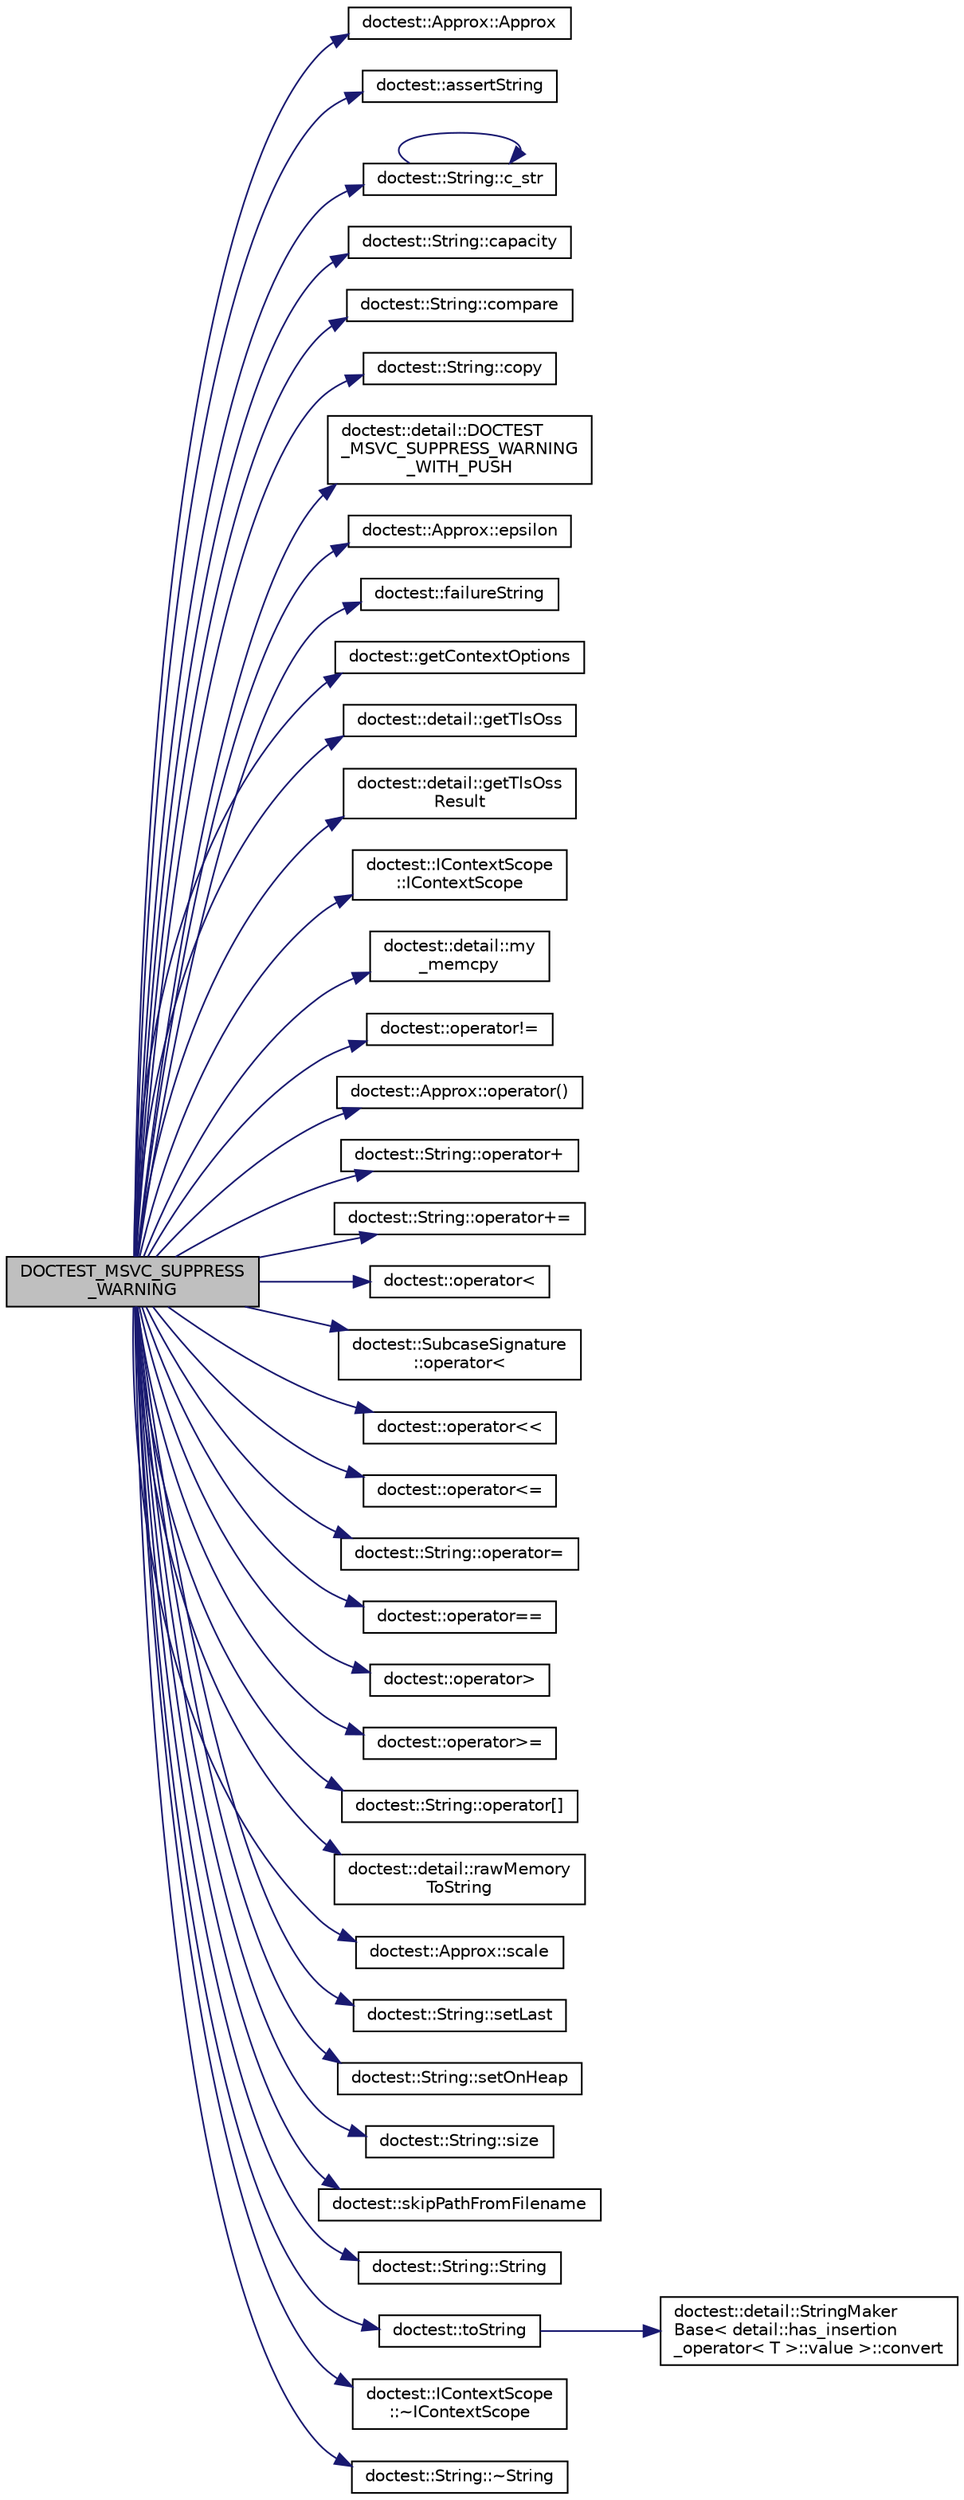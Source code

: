 digraph "DOCTEST_MSVC_SUPPRESS_WARNING"
{
 // LATEX_PDF_SIZE
  edge [fontname="Helvetica",fontsize="10",labelfontname="Helvetica",labelfontsize="10"];
  node [fontname="Helvetica",fontsize="10",shape=record];
  rankdir="LR";
  Node1 [label="DOCTEST_MSVC_SUPPRESS\l_WARNING",height=0.2,width=0.4,color="black", fillcolor="grey75", style="filled", fontcolor="black",tooltip=" "];
  Node1 -> Node2 [color="midnightblue",fontsize="10",style="solid",fontname="Helvetica"];
  Node2 [label="doctest::Approx::Approx",height=0.2,width=0.4,color="black", fillcolor="white", style="filled",URL="$classdoctest_1_1_approx.html#a86f0d1b44c1cf095697f23ccdab00802",tooltip=" "];
  Node1 -> Node3 [color="midnightblue",fontsize="10",style="solid",fontname="Helvetica"];
  Node3 [label="doctest::assertString",height=0.2,width=0.4,color="black", fillcolor="white", style="filled",URL="$namespacedoctest.html#ab56f4f5033407b30858e190309901ff2",tooltip=" "];
  Node1 -> Node4 [color="midnightblue",fontsize="10",style="solid",fontname="Helvetica"];
  Node4 [label="doctest::String::c_str",height=0.2,width=0.4,color="black", fillcolor="white", style="filled",URL="$classdoctest_1_1_string.html#a607c6977b193fecf29622110e6081625",tooltip=" "];
  Node4 -> Node4 [color="midnightblue",fontsize="10",style="solid",fontname="Helvetica"];
  Node1 -> Node5 [color="midnightblue",fontsize="10",style="solid",fontname="Helvetica"];
  Node5 [label="doctest::String::capacity",height=0.2,width=0.4,color="black", fillcolor="white", style="filled",URL="$classdoctest_1_1_string.html#adad8703f08950d173d2cb1426391fcdf",tooltip=" "];
  Node1 -> Node6 [color="midnightblue",fontsize="10",style="solid",fontname="Helvetica"];
  Node6 [label="doctest::String::compare",height=0.2,width=0.4,color="black", fillcolor="white", style="filled",URL="$classdoctest_1_1_string.html#aef87d1f106d32d8c31af87335b44164d",tooltip=" "];
  Node1 -> Node7 [color="midnightblue",fontsize="10",style="solid",fontname="Helvetica"];
  Node7 [label="doctest::String::copy",height=0.2,width=0.4,color="black", fillcolor="white", style="filled",URL="$classdoctest_1_1_string.html#a9adde1fae310e0d1a394cc1383495572",tooltip=" "];
  Node1 -> Node8 [color="midnightblue",fontsize="10",style="solid",fontname="Helvetica"];
  Node8 [label="doctest::detail::DOCTEST\l_MSVC_SUPPRESS_WARNING\l_WITH_PUSH",height=0.2,width=0.4,color="black", fillcolor="white", style="filled",URL="$namespacedoctest_1_1detail.html#aaeabe9bfc5ec6b94d8679e8d66d82fb1",tooltip=" "];
  Node1 -> Node9 [color="midnightblue",fontsize="10",style="solid",fontname="Helvetica"];
  Node9 [label="doctest::Approx::epsilon",height=0.2,width=0.4,color="black", fillcolor="white", style="filled",URL="$classdoctest_1_1_approx.html#af8df6b0af00fd875e5b6a0c30b86f636",tooltip=" "];
  Node1 -> Node10 [color="midnightblue",fontsize="10",style="solid",fontname="Helvetica"];
  Node10 [label="doctest::failureString",height=0.2,width=0.4,color="black", fillcolor="white", style="filled",URL="$namespacedoctest.html#aecddb31b1dc613674128b2b386493385",tooltip=" "];
  Node1 -> Node11 [color="midnightblue",fontsize="10",style="solid",fontname="Helvetica"];
  Node11 [label="doctest::getContextOptions",height=0.2,width=0.4,color="black", fillcolor="white", style="filled",URL="$namespacedoctest.html#a426c38f4b2561bf6cfb10a370bddc3da",tooltip=" "];
  Node1 -> Node12 [color="midnightblue",fontsize="10",style="solid",fontname="Helvetica"];
  Node12 [label="doctest::detail::getTlsOss",height=0.2,width=0.4,color="black", fillcolor="white", style="filled",URL="$namespacedoctest_1_1detail.html#ab4df12a4ff9fad5f16edcc1c54f6c4fc",tooltip=" "];
  Node1 -> Node13 [color="midnightblue",fontsize="10",style="solid",fontname="Helvetica"];
  Node13 [label="doctest::detail::getTlsOss\lResult",height=0.2,width=0.4,color="black", fillcolor="white", style="filled",URL="$namespacedoctest_1_1detail.html#a7b0b3df5fe79d7ffa8fa138201476df1",tooltip=" "];
  Node1 -> Node14 [color="midnightblue",fontsize="10",style="solid",fontname="Helvetica"];
  Node14 [label="doctest::IContextScope\l::IContextScope",height=0.2,width=0.4,color="black", fillcolor="white", style="filled",URL="$structdoctest_1_1_i_context_scope.html#a067a2f9a9e53b010eb7b0a2ab88c76fd",tooltip=" "];
  Node1 -> Node15 [color="midnightblue",fontsize="10",style="solid",fontname="Helvetica"];
  Node15 [label="doctest::detail::my\l_memcpy",height=0.2,width=0.4,color="black", fillcolor="white", style="filled",URL="$namespacedoctest_1_1detail.html#a4027cb5407ce2ff132645e89bba97010",tooltip=" "];
  Node1 -> Node16 [color="midnightblue",fontsize="10",style="solid",fontname="Helvetica"];
  Node16 [label="doctest::operator!=",height=0.2,width=0.4,color="black", fillcolor="white", style="filled",URL="$namespacedoctest.html#ab9a88e4c19857cd86a0f037d27bcad72",tooltip=" "];
  Node1 -> Node17 [color="midnightblue",fontsize="10",style="solid",fontname="Helvetica"];
  Node17 [label="doctest::Approx::operator()",height=0.2,width=0.4,color="black", fillcolor="white", style="filled",URL="$classdoctest_1_1_approx.html#aae907c5ea1c4ac94e134db9e35da7dce",tooltip=" "];
  Node1 -> Node18 [color="midnightblue",fontsize="10",style="solid",fontname="Helvetica"];
  Node18 [label="doctest::String::operator+",height=0.2,width=0.4,color="black", fillcolor="white", style="filled",URL="$classdoctest_1_1_string.html#a6ddb6cf1b744a0ae1d4e26b3c8dfa827",tooltip=" "];
  Node1 -> Node19 [color="midnightblue",fontsize="10",style="solid",fontname="Helvetica"];
  Node19 [label="doctest::String::operator+=",height=0.2,width=0.4,color="black", fillcolor="white", style="filled",URL="$classdoctest_1_1_string.html#ad1df797f12cd140e3d1739f2b30b64d2",tooltip=" "];
  Node1 -> Node20 [color="midnightblue",fontsize="10",style="solid",fontname="Helvetica"];
  Node20 [label="doctest::operator\<",height=0.2,width=0.4,color="black", fillcolor="white", style="filled",URL="$namespacedoctest.html#afa15b277b9a277793b7adf129e0128d9",tooltip=" "];
  Node1 -> Node21 [color="midnightblue",fontsize="10",style="solid",fontname="Helvetica"];
  Node21 [label="doctest::SubcaseSignature\l::operator\<",height=0.2,width=0.4,color="black", fillcolor="white", style="filled",URL="$structdoctest_1_1_subcase_signature.html#a07364f9dddf615f51e15f09b994d4bef",tooltip=" "];
  Node1 -> Node22 [color="midnightblue",fontsize="10",style="solid",fontname="Helvetica"];
  Node22 [label="doctest::operator\<\<",height=0.2,width=0.4,color="black", fillcolor="white", style="filled",URL="$namespacedoctest.html#a7817aba561f42fc42fdccb1b312c7678",tooltip=" "];
  Node1 -> Node23 [color="midnightblue",fontsize="10",style="solid",fontname="Helvetica"];
  Node23 [label="doctest::operator\<=",height=0.2,width=0.4,color="black", fillcolor="white", style="filled",URL="$namespacedoctest.html#a27c6c308e814ad9384499bafc03f9e39",tooltip=" "];
  Node1 -> Node24 [color="midnightblue",fontsize="10",style="solid",fontname="Helvetica"];
  Node24 [label="doctest::String::operator=",height=0.2,width=0.4,color="black", fillcolor="white", style="filled",URL="$classdoctest_1_1_string.html#a1979700c536cfe9b5fecc328245f74ca",tooltip=" "];
  Node1 -> Node25 [color="midnightblue",fontsize="10",style="solid",fontname="Helvetica"];
  Node25 [label="doctest::operator==",height=0.2,width=0.4,color="black", fillcolor="white", style="filled",URL="$namespacedoctest.html#ae332e5e775f83a532884303780f79f9f",tooltip=" "];
  Node1 -> Node26 [color="midnightblue",fontsize="10",style="solid",fontname="Helvetica"];
  Node26 [label="doctest::operator\>",height=0.2,width=0.4,color="black", fillcolor="white", style="filled",URL="$namespacedoctest.html#acef5990b03a973c74ff2dd6cfc112913",tooltip=" "];
  Node1 -> Node27 [color="midnightblue",fontsize="10",style="solid",fontname="Helvetica"];
  Node27 [label="doctest::operator\>=",height=0.2,width=0.4,color="black", fillcolor="white", style="filled",URL="$namespacedoctest.html#ac32accb42e937cf870de2f6865ea236a",tooltip=" "];
  Node1 -> Node28 [color="midnightblue",fontsize="10",style="solid",fontname="Helvetica"];
  Node28 [label="doctest::String::operator[]",height=0.2,width=0.4,color="black", fillcolor="white", style="filled",URL="$classdoctest_1_1_string.html#adf69290bc23e8c7bf60a9bcf765ebc10",tooltip=" "];
  Node1 -> Node29 [color="midnightblue",fontsize="10",style="solid",fontname="Helvetica"];
  Node29 [label="doctest::detail::rawMemory\lToString",height=0.2,width=0.4,color="black", fillcolor="white", style="filled",URL="$namespacedoctest_1_1detail.html#adb894f73b88fb3b39d6c48d80451f5ff",tooltip=" "];
  Node1 -> Node30 [color="midnightblue",fontsize="10",style="solid",fontname="Helvetica"];
  Node30 [label="doctest::Approx::scale",height=0.2,width=0.4,color="black", fillcolor="white", style="filled",URL="$classdoctest_1_1_approx.html#a62185fd4c09a63dab61bd893574d8473",tooltip=" "];
  Node1 -> Node31 [color="midnightblue",fontsize="10",style="solid",fontname="Helvetica"];
  Node31 [label="doctest::String::setLast",height=0.2,width=0.4,color="black", fillcolor="white", style="filled",URL="$classdoctest_1_1_string.html#a801d3d8ba364be7e05f0e27447521b8b",tooltip=" "];
  Node1 -> Node32 [color="midnightblue",fontsize="10",style="solid",fontname="Helvetica"];
  Node32 [label="doctest::String::setOnHeap",height=0.2,width=0.4,color="black", fillcolor="white", style="filled",URL="$classdoctest_1_1_string.html#acd24518770a530bbfd6cd21297ada407",tooltip=" "];
  Node1 -> Node33 [color="midnightblue",fontsize="10",style="solid",fontname="Helvetica"];
  Node33 [label="doctest::String::size",height=0.2,width=0.4,color="black", fillcolor="white", style="filled",URL="$classdoctest_1_1_string.html#a9fbc7b09f1660b236f12fc2adce6183d",tooltip=" "];
  Node1 -> Node34 [color="midnightblue",fontsize="10",style="solid",fontname="Helvetica"];
  Node34 [label="doctest::skipPathFromFilename",height=0.2,width=0.4,color="black", fillcolor="white", style="filled",URL="$namespacedoctest.html#a360d10b305d4e64d753e99484308edbd",tooltip=" "];
  Node1 -> Node35 [color="midnightblue",fontsize="10",style="solid",fontname="Helvetica"];
  Node35 [label="doctest::String::String",height=0.2,width=0.4,color="black", fillcolor="white", style="filled",URL="$classdoctest_1_1_string.html#ab18d26f6c9e728c2fac77a501b8ca5f5",tooltip=" "];
  Node1 -> Node36 [color="midnightblue",fontsize="10",style="solid",fontname="Helvetica"];
  Node36 [label="doctest::toString",height=0.2,width=0.4,color="black", fillcolor="white", style="filled",URL="$namespacedoctest.html#a468ff6c2b0a692bcf88a7a97a5de0a53",tooltip=" "];
  Node36 -> Node37 [color="midnightblue",fontsize="10",style="solid",fontname="Helvetica"];
  Node37 [label="doctest::detail::StringMaker\lBase\< detail::has_insertion\l_operator\< T \>::value \>::convert",height=0.2,width=0.4,color="black", fillcolor="white", style="filled",URL="$structdoctest_1_1detail_1_1_string_maker_base.html#a67d29f2a5de9a522d8e8607c1a39db9b",tooltip=" "];
  Node1 -> Node38 [color="midnightblue",fontsize="10",style="solid",fontname="Helvetica"];
  Node38 [label="doctest::IContextScope\l::~IContextScope",height=0.2,width=0.4,color="black", fillcolor="white", style="filled",URL="$structdoctest_1_1_i_context_scope.html#aa99357c233d6a040451628bc6a6c6c2e",tooltip=" "];
  Node1 -> Node39 [color="midnightblue",fontsize="10",style="solid",fontname="Helvetica"];
  Node39 [label="doctest::String::~String",height=0.2,width=0.4,color="black", fillcolor="white", style="filled",URL="$classdoctest_1_1_string.html#af5dce5deeb8f25a4866efdff75e92975",tooltip=" "];
}
